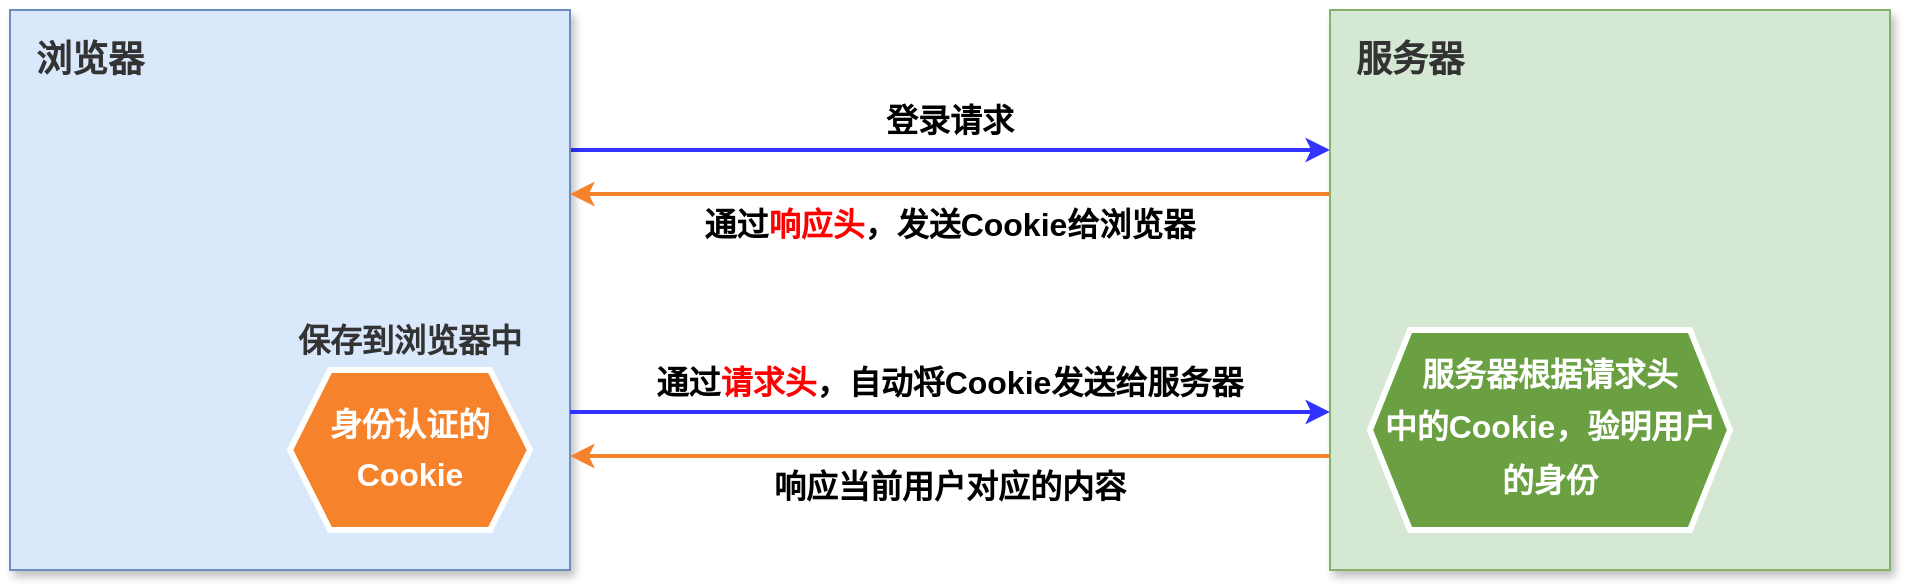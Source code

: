 <mxfile version="21.2.1" type="device">
  <diagram name="第 1 页" id="syCugjobdyrzji9kPTb7">
    <mxGraphModel dx="898" dy="579" grid="1" gridSize="10" guides="1" tooltips="1" connect="1" arrows="1" fold="1" page="1" pageScale="1" pageWidth="827" pageHeight="1169" math="0" shadow="0">
      <root>
        <mxCell id="0" />
        <mxCell id="1" parent="0" />
        <mxCell id="zF56eZWgSTWICu8YLRrB-8" style="edgeStyle=orthogonalEdgeStyle;rounded=0;orthogonalLoop=1;jettySize=auto;html=1;exitX=1;exitY=0.25;exitDx=0;exitDy=0;entryX=0;entryY=0.25;entryDx=0;entryDy=0;strokeWidth=2;strokeColor=#3333FF;" edge="1" parent="1" source="zF56eZWgSTWICu8YLRrB-1" target="zF56eZWgSTWICu8YLRrB-3">
          <mxGeometry relative="1" as="geometry" />
        </mxCell>
        <mxCell id="zF56eZWgSTWICu8YLRrB-1" value="" style="whiteSpace=wrap;html=1;aspect=fixed;fillColor=#dae8fc;strokeColor=#6c8ebf;shadow=1;" vertex="1" parent="1">
          <mxGeometry x="240" y="200" width="280" height="280" as="geometry" />
        </mxCell>
        <mxCell id="zF56eZWgSTWICu8YLRrB-2" value="&lt;b&gt;&lt;font color=&quot;#333333&quot; style=&quot;font-size: 18px;&quot;&gt;浏览器&lt;/font&gt;&lt;/b&gt;" style="text;html=1;strokeColor=none;fillColor=none;align=center;verticalAlign=middle;whiteSpace=wrap;rounded=0;" vertex="1" parent="1">
          <mxGeometry x="250" y="210" width="60" height="30" as="geometry" />
        </mxCell>
        <mxCell id="zF56eZWgSTWICu8YLRrB-10" style="edgeStyle=orthogonalEdgeStyle;rounded=0;orthogonalLoop=1;jettySize=auto;html=1;exitX=0;exitY=0.5;exitDx=0;exitDy=0;entryX=1;entryY=0.5;entryDx=0;entryDy=0;strokeWidth=2;strokeColor=#F6832B;" edge="1" parent="1">
          <mxGeometry relative="1" as="geometry">
            <mxPoint x="900" y="292" as="sourcePoint" />
            <mxPoint x="520" y="292" as="targetPoint" />
          </mxGeometry>
        </mxCell>
        <mxCell id="zF56eZWgSTWICu8YLRrB-3" value="" style="whiteSpace=wrap;html=1;aspect=fixed;fillColor=#d5e8d4;strokeColor=#82b366;shadow=1;" vertex="1" parent="1">
          <mxGeometry x="900" y="200" width="280" height="280" as="geometry" />
        </mxCell>
        <mxCell id="zF56eZWgSTWICu8YLRrB-4" value="&lt;p style=&quot;line-height: 200%;&quot;&gt;&lt;b style=&quot;font-size: 16px;&quot;&gt;&lt;font color=&quot;#ffffff&quot;&gt;身份认证的&lt;br&gt;Cookie&lt;/font&gt;&lt;/b&gt;&lt;/p&gt;" style="shape=hexagon;perimeter=hexagonPerimeter2;whiteSpace=wrap;html=1;fixedSize=1;fillColor=#f6832b;strokeColor=#FFFFFF;fontColor=#000000;strokeWidth=3;" vertex="1" parent="1">
          <mxGeometry x="380" y="380" width="120" height="80" as="geometry" />
        </mxCell>
        <mxCell id="zF56eZWgSTWICu8YLRrB-5" value="&lt;font size=&quot;1&quot; color=&quot;#333333&quot;&gt;&lt;b style=&quot;font-size: 16px;&quot;&gt;保存到浏览器中&lt;/b&gt;&lt;/font&gt;" style="text;html=1;strokeColor=none;fillColor=none;align=center;verticalAlign=middle;whiteSpace=wrap;rounded=0;" vertex="1" parent="1">
          <mxGeometry x="372" y="350" width="136" height="30" as="geometry" />
        </mxCell>
        <mxCell id="zF56eZWgSTWICu8YLRrB-6" value="&lt;b&gt;&lt;font color=&quot;#333333&quot; style=&quot;font-size: 18px;&quot;&gt;服务器&lt;/font&gt;&lt;/b&gt;" style="text;html=1;strokeColor=none;fillColor=none;align=center;verticalAlign=middle;whiteSpace=wrap;rounded=0;" vertex="1" parent="1">
          <mxGeometry x="910" y="210" width="60" height="30" as="geometry" />
        </mxCell>
        <mxCell id="zF56eZWgSTWICu8YLRrB-7" value="&lt;p style=&quot;line-height: 105%;&quot;&gt;&lt;font color=&quot;#ffffff&quot;&gt;&lt;span style=&quot;font-size: 16px;&quot;&gt;&lt;b&gt;服务器根据请求头&lt;/b&gt;&lt;/span&gt;&lt;/font&gt;&lt;/p&gt;&lt;p style=&quot;line-height: 109%;&quot;&gt;&lt;font color=&quot;#ffffff&quot;&gt;&lt;span style=&quot;font-size: 16px;&quot;&gt;&lt;b&gt;中的Cookie，验明用户&lt;/b&gt;&lt;/span&gt;&lt;/font&gt;&lt;/p&gt;&lt;p style=&quot;line-height: 109%;&quot;&gt;&lt;font color=&quot;#ffffff&quot;&gt;&lt;span style=&quot;font-size: 16px;&quot;&gt;&lt;b&gt;的身份&lt;/b&gt;&lt;/span&gt;&lt;/font&gt;&lt;/p&gt;" style="shape=hexagon;perimeter=hexagonPerimeter2;whiteSpace=wrap;html=1;fixedSize=1;fillColor=#6aa042;strokeColor=#FFFFFF;fontColor=#000000;strokeWidth=3;" vertex="1" parent="1">
          <mxGeometry x="920" y="360" width="180" height="100" as="geometry" />
        </mxCell>
        <mxCell id="zF56eZWgSTWICu8YLRrB-9" value="&lt;b&gt;&lt;font style=&quot;font-size: 16px;&quot;&gt;登录请求&lt;/font&gt;&lt;/b&gt;" style="text;html=1;strokeColor=none;fillColor=none;align=center;verticalAlign=middle;whiteSpace=wrap;rounded=0;" vertex="1" parent="1">
          <mxGeometry x="660" y="240" width="100" height="30" as="geometry" />
        </mxCell>
        <mxCell id="zF56eZWgSTWICu8YLRrB-11" value="&lt;b&gt;&lt;font style=&quot;font-size: 16px;&quot;&gt;通过&lt;font color=&quot;#ff0000&quot;&gt;响应头&lt;/font&gt;，发送Cookie给浏览器&lt;/font&gt;&lt;/b&gt;" style="text;html=1;strokeColor=none;fillColor=none;align=center;verticalAlign=middle;whiteSpace=wrap;rounded=0;" vertex="1" parent="1">
          <mxGeometry x="570" y="292" width="280" height="30" as="geometry" />
        </mxCell>
        <mxCell id="zF56eZWgSTWICu8YLRrB-13" style="edgeStyle=orthogonalEdgeStyle;rounded=0;orthogonalLoop=1;jettySize=auto;html=1;exitX=1;exitY=0.25;exitDx=0;exitDy=0;entryX=0;entryY=0.25;entryDx=0;entryDy=0;strokeWidth=2;strokeColor=#3333FF;" edge="1" parent="1">
          <mxGeometry relative="1" as="geometry">
            <mxPoint x="520" y="401" as="sourcePoint" />
            <mxPoint x="900" y="401" as="targetPoint" />
          </mxGeometry>
        </mxCell>
        <mxCell id="zF56eZWgSTWICu8YLRrB-14" style="edgeStyle=orthogonalEdgeStyle;rounded=0;orthogonalLoop=1;jettySize=auto;html=1;exitX=0;exitY=0.5;exitDx=0;exitDy=0;entryX=1;entryY=0.5;entryDx=0;entryDy=0;strokeWidth=2;strokeColor=#F6832B;" edge="1" parent="1">
          <mxGeometry relative="1" as="geometry">
            <mxPoint x="900" y="423" as="sourcePoint" />
            <mxPoint x="520" y="423" as="targetPoint" />
          </mxGeometry>
        </mxCell>
        <mxCell id="zF56eZWgSTWICu8YLRrB-15" value="&lt;b&gt;&lt;font style=&quot;font-size: 16px;&quot;&gt;通过&lt;font color=&quot;#ff0000&quot;&gt;请求头&lt;/font&gt;，自动将Cookie发送给服务器&lt;/font&gt;&lt;/b&gt;" style="text;html=1;strokeColor=none;fillColor=none;align=center;verticalAlign=middle;whiteSpace=wrap;rounded=0;" vertex="1" parent="1">
          <mxGeometry x="555" y="371" width="310" height="30" as="geometry" />
        </mxCell>
        <mxCell id="zF56eZWgSTWICu8YLRrB-16" value="&lt;span style=&quot;font-size: 16px;&quot;&gt;&lt;b&gt;响应当前用户对应的内容&lt;/b&gt;&lt;/span&gt;" style="text;html=1;strokeColor=none;fillColor=none;align=center;verticalAlign=middle;whiteSpace=wrap;rounded=0;" vertex="1" parent="1">
          <mxGeometry x="570" y="423" width="280" height="30" as="geometry" />
        </mxCell>
      </root>
    </mxGraphModel>
  </diagram>
</mxfile>
